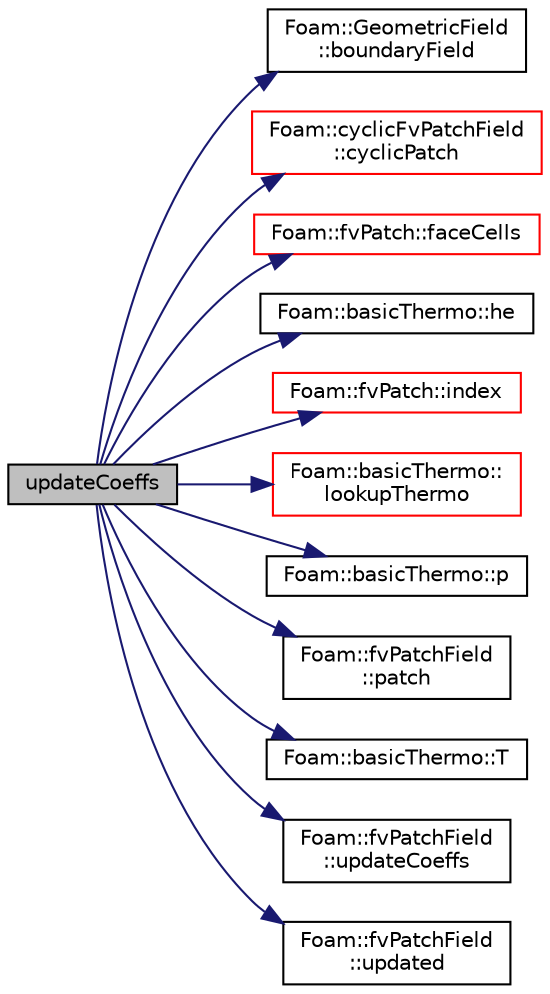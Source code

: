 digraph "updateCoeffs"
{
  bgcolor="transparent";
  edge [fontname="Helvetica",fontsize="10",labelfontname="Helvetica",labelfontsize="10"];
  node [fontname="Helvetica",fontsize="10",shape=record];
  rankdir="LR";
  Node351 [label="updateCoeffs",height=0.2,width=0.4,color="black", fillcolor="grey75", style="filled", fontcolor="black"];
  Node351 -> Node352 [color="midnightblue",fontsize="10",style="solid",fontname="Helvetica"];
  Node352 [label="Foam::GeometricField\l::boundaryField",height=0.2,width=0.4,color="black",URL="$a23249.html#a9ff7de36fba06b4f4f77a75142ad72b6",tooltip="Return const-reference to the boundary field. "];
  Node351 -> Node353 [color="midnightblue",fontsize="10",style="solid",fontname="Helvetica"];
  Node353 [label="Foam::cyclicFvPatchField\l::cyclicPatch",height=0.2,width=0.4,color="red",URL="$a22801.html#ae522268c64e8d91db461be379d82b6a0",tooltip="Return local reference cast into the cyclic patch. "];
  Node351 -> Node360 [color="midnightblue",fontsize="10",style="solid",fontname="Helvetica"];
  Node360 [label="Foam::fvPatch::faceCells",height=0.2,width=0.4,color="red",URL="$a23693.html#afbfac825732ef2770fff4261b4e930e9",tooltip="Return faceCells. "];
  Node351 -> Node364 [color="midnightblue",fontsize="10",style="solid",fontname="Helvetica"];
  Node364 [label="Foam::basicThermo::he",height=0.2,width=0.4,color="black",URL="$a30993.html#a662d59ddd0d78a76cd9838b63db0dc27",tooltip="Enthalpy/Internal energy [J/kg]. "];
  Node351 -> Node365 [color="midnightblue",fontsize="10",style="solid",fontname="Helvetica"];
  Node365 [label="Foam::fvPatch::index",height=0.2,width=0.4,color="red",URL="$a23693.html#a4a438520bb14406481732edc13c119c7",tooltip="Return the index of this patch in the fvBoundaryMesh. "];
  Node351 -> Node367 [color="midnightblue",fontsize="10",style="solid",fontname="Helvetica"];
  Node367 [label="Foam::basicThermo::\llookupThermo",height=0.2,width=0.4,color="red",URL="$a30993.html#a5e08ffb0c5604498e79b10e504b3fb67",tooltip="Generic lookup for each of the related thermodynamics packages. "];
  Node351 -> Node666 [color="midnightblue",fontsize="10",style="solid",fontname="Helvetica"];
  Node666 [label="Foam::basicThermo::p",height=0.2,width=0.4,color="black",URL="$a30993.html#a559539638a23431ca4b538c03b46e746",tooltip="Pressure [Pa]. "];
  Node351 -> Node667 [color="midnightblue",fontsize="10",style="solid",fontname="Helvetica"];
  Node667 [label="Foam::fvPatchField\l::patch",height=0.2,width=0.4,color="black",URL="$a23169.html#aca0923a4611f6166ffd8fa14d81864a4",tooltip="Return patch. "];
  Node351 -> Node668 [color="midnightblue",fontsize="10",style="solid",fontname="Helvetica"];
  Node668 [label="Foam::basicThermo::T",height=0.2,width=0.4,color="black",URL="$a30993.html#a36910f175f1b9478cb168b63da0a9904",tooltip="Temperature [K]. "];
  Node351 -> Node669 [color="midnightblue",fontsize="10",style="solid",fontname="Helvetica"];
  Node669 [label="Foam::fvPatchField\l::updateCoeffs",height=0.2,width=0.4,color="black",URL="$a23169.html#a7e24eafac629d3733181cd942d4c902f",tooltip="Update the coefficients associated with the patch field. "];
  Node351 -> Node670 [color="midnightblue",fontsize="10",style="solid",fontname="Helvetica"];
  Node670 [label="Foam::fvPatchField\l::updated",height=0.2,width=0.4,color="black",URL="$a23169.html#adb515d6ca9be66613efaaeb72c9709db",tooltip="Return true if the boundary condition has already been updated. "];
}
